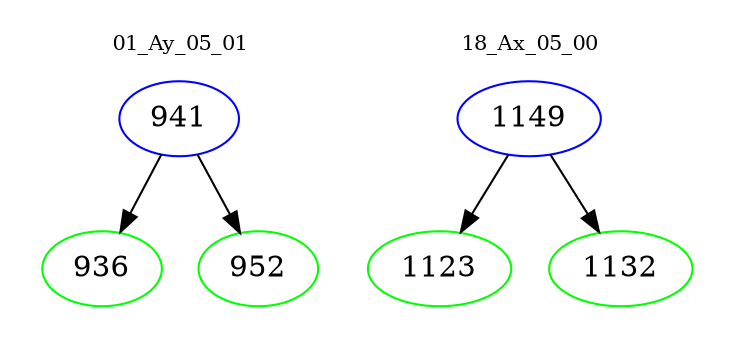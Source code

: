 digraph{
subgraph cluster_0 {
color = white
label = "01_Ay_05_01";
fontsize=10;
T0_941 [label="941", color="blue"]
T0_941 -> T0_936 [color="black"]
T0_936 [label="936", color="green"]
T0_941 -> T0_952 [color="black"]
T0_952 [label="952", color="green"]
}
subgraph cluster_1 {
color = white
label = "18_Ax_05_00";
fontsize=10;
T1_1149 [label="1149", color="blue"]
T1_1149 -> T1_1123 [color="black"]
T1_1123 [label="1123", color="green"]
T1_1149 -> T1_1132 [color="black"]
T1_1132 [label="1132", color="green"]
}
}
